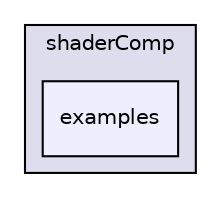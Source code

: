 digraph "shaderComp/examples" {
  compound=true
  node [ fontsize="10", fontname="Helvetica"];
  edge [ labelfontsize="10", labelfontname="Helvetica"];
  subgraph clusterdir_8fa961d1968e2121267882b511ca7dd2 {
    graph [ bgcolor="#ddddee", pencolor="black", label="shaderComp" fontname="Helvetica", fontsize="10", URL="dir_8fa961d1968e2121267882b511ca7dd2.html"]
  dir_0cf2b7835e8294e3f243e46be9ba847c [shape=box, label="examples", style="filled", fillcolor="#eeeeff", pencolor="black", URL="dir_0cf2b7835e8294e3f243e46be9ba847c.html"];
  }
}

